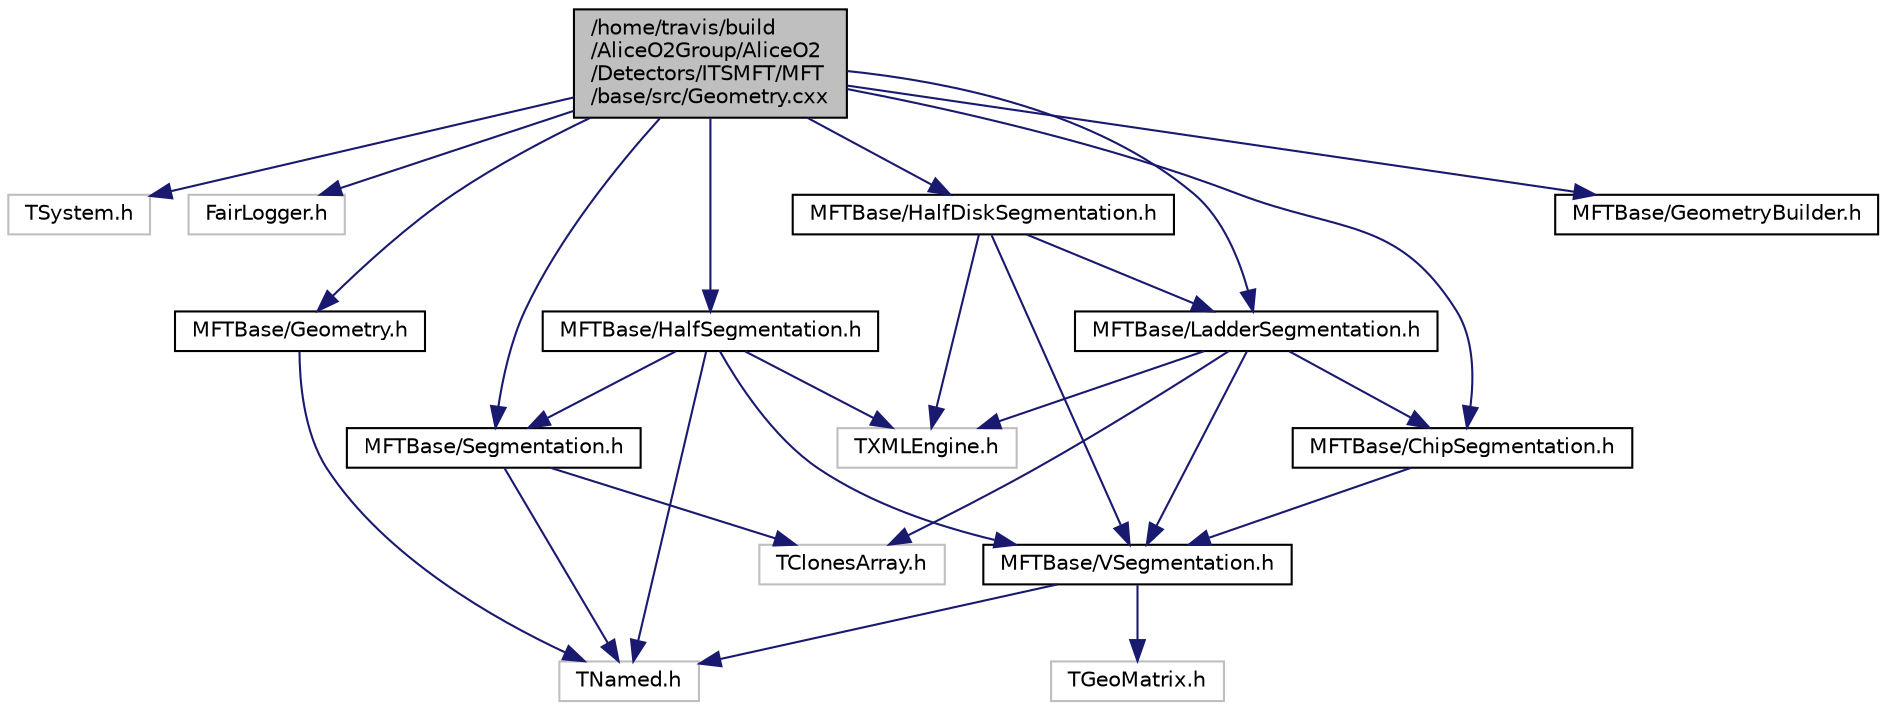 digraph "/home/travis/build/AliceO2Group/AliceO2/Detectors/ITSMFT/MFT/base/src/Geometry.cxx"
{
 // INTERACTIVE_SVG=YES
  bgcolor="transparent";
  edge [fontname="Helvetica",fontsize="10",labelfontname="Helvetica",labelfontsize="10"];
  node [fontname="Helvetica",fontsize="10",shape=record];
  Node0 [label="/home/travis/build\l/AliceO2Group/AliceO2\l/Detectors/ITSMFT/MFT\l/base/src/Geometry.cxx",height=0.2,width=0.4,color="black", fillcolor="grey75", style="filled", fontcolor="black"];
  Node0 -> Node1 [color="midnightblue",fontsize="10",style="solid",fontname="Helvetica"];
  Node1 [label="TSystem.h",height=0.2,width=0.4,color="grey75"];
  Node0 -> Node2 [color="midnightblue",fontsize="10",style="solid",fontname="Helvetica"];
  Node2 [label="FairLogger.h",height=0.2,width=0.4,color="grey75"];
  Node0 -> Node3 [color="midnightblue",fontsize="10",style="solid",fontname="Helvetica"];
  Node3 [label="MFTBase/Geometry.h",height=0.2,width=0.4,color="black",URL="$d6/d2e/ITSMFT_2MFT_2base_2include_2MFTBase_2Geometry_8h.html"];
  Node3 -> Node4 [color="midnightblue",fontsize="10",style="solid",fontname="Helvetica"];
  Node4 [label="TNamed.h",height=0.2,width=0.4,color="grey75"];
  Node0 -> Node5 [color="midnightblue",fontsize="10",style="solid",fontname="Helvetica"];
  Node5 [label="MFTBase/GeometryBuilder.h",height=0.2,width=0.4,color="black",URL="$d1/d81/GeometryBuilder_8h.html",tooltip="Class describing MFT Geometry Builder. "];
  Node0 -> Node6 [color="midnightblue",fontsize="10",style="solid",fontname="Helvetica"];
  Node6 [label="MFTBase/Segmentation.h",height=0.2,width=0.4,color="black",URL="$dd/d83/ITSMFT_2MFT_2base_2include_2MFTBase_2Segmentation_8h.html"];
  Node6 -> Node4 [color="midnightblue",fontsize="10",style="solid",fontname="Helvetica"];
  Node6 -> Node7 [color="midnightblue",fontsize="10",style="solid",fontname="Helvetica"];
  Node7 [label="TClonesArray.h",height=0.2,width=0.4,color="grey75"];
  Node0 -> Node8 [color="midnightblue",fontsize="10",style="solid",fontname="Helvetica"];
  Node8 [label="MFTBase/HalfSegmentation.h",height=0.2,width=0.4,color="black",URL="$d2/d77/HalfSegmentation_8h.html",tooltip="Segmentation class for each half of the ALICE Muon Forward Tracker. "];
  Node8 -> Node4 [color="midnightblue",fontsize="10",style="solid",fontname="Helvetica"];
  Node8 -> Node9 [color="midnightblue",fontsize="10",style="solid",fontname="Helvetica"];
  Node9 [label="TXMLEngine.h",height=0.2,width=0.4,color="grey75"];
  Node8 -> Node6 [color="midnightblue",fontsize="10",style="solid",fontname="Helvetica"];
  Node8 -> Node10 [color="midnightblue",fontsize="10",style="solid",fontname="Helvetica"];
  Node10 [label="MFTBase/VSegmentation.h",height=0.2,width=0.4,color="black",URL="$d3/de7/VSegmentation_8h.html",tooltip="Abstract base class for MFT Segmentation description. "];
  Node10 -> Node4 [color="midnightblue",fontsize="10",style="solid",fontname="Helvetica"];
  Node10 -> Node11 [color="midnightblue",fontsize="10",style="solid",fontname="Helvetica"];
  Node11 [label="TGeoMatrix.h",height=0.2,width=0.4,color="grey75"];
  Node0 -> Node12 [color="midnightblue",fontsize="10",style="solid",fontname="Helvetica"];
  Node12 [label="MFTBase/HalfDiskSegmentation.h",height=0.2,width=0.4,color="black",URL="$dc/d53/HalfDiskSegmentation_8h.html",tooltip="Class for the description of the structure of a half-disk. "];
  Node12 -> Node9 [color="midnightblue",fontsize="10",style="solid",fontname="Helvetica"];
  Node12 -> Node13 [color="midnightblue",fontsize="10",style="solid",fontname="Helvetica"];
  Node13 [label="MFTBase/LadderSegmentation.h",height=0.2,width=0.4,color="black",URL="$d9/de7/LadderSegmentation_8h.html",tooltip="Description of the virtual segmentation of a ladder. "];
  Node13 -> Node7 [color="midnightblue",fontsize="10",style="solid",fontname="Helvetica"];
  Node13 -> Node9 [color="midnightblue",fontsize="10",style="solid",fontname="Helvetica"];
  Node13 -> Node10 [color="midnightblue",fontsize="10",style="solid",fontname="Helvetica"];
  Node13 -> Node14 [color="midnightblue",fontsize="10",style="solid",fontname="Helvetica"];
  Node14 [label="MFTBase/ChipSegmentation.h",height=0.2,width=0.4,color="black",URL="$d3/dbd/ChipSegmentation_8h.html",tooltip="Chip (sensor) segmentation description. "];
  Node14 -> Node10 [color="midnightblue",fontsize="10",style="solid",fontname="Helvetica"];
  Node12 -> Node10 [color="midnightblue",fontsize="10",style="solid",fontname="Helvetica"];
  Node0 -> Node13 [color="midnightblue",fontsize="10",style="solid",fontname="Helvetica"];
  Node0 -> Node14 [color="midnightblue",fontsize="10",style="solid",fontname="Helvetica"];
}

